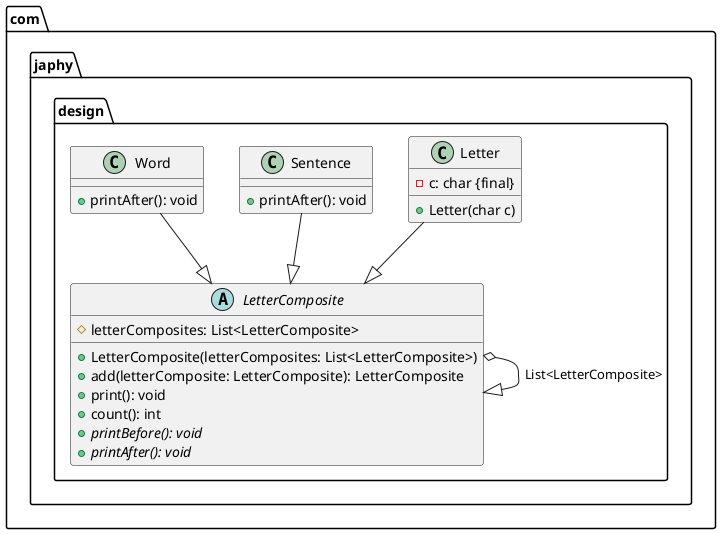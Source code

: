 @startuml
'https://plantuml.com/class-diagram

package com.japhy.design {

abstract class LetterComposite {
    # letterComposites: List<LetterComposite>
    + LetterComposite(letterComposites: List<LetterComposite>)
    + add(letterComposite: LetterComposite): LetterComposite
    + print(): void
    + count(): int
    + printBefore(): void {abstract}
    + printAfter(): void {abstract}
}
class Letter {
    - c: char {final}
    + Letter(char c)

}
class Sentence {
    + printAfter(): void
}
class Word {
    + printAfter(): void
}

Letter --|> LetterComposite
Word --|> LetterComposite
Sentence --|> LetterComposite
LetterComposite o--|> LetterComposite : List<LetterComposite>
}

@enduml